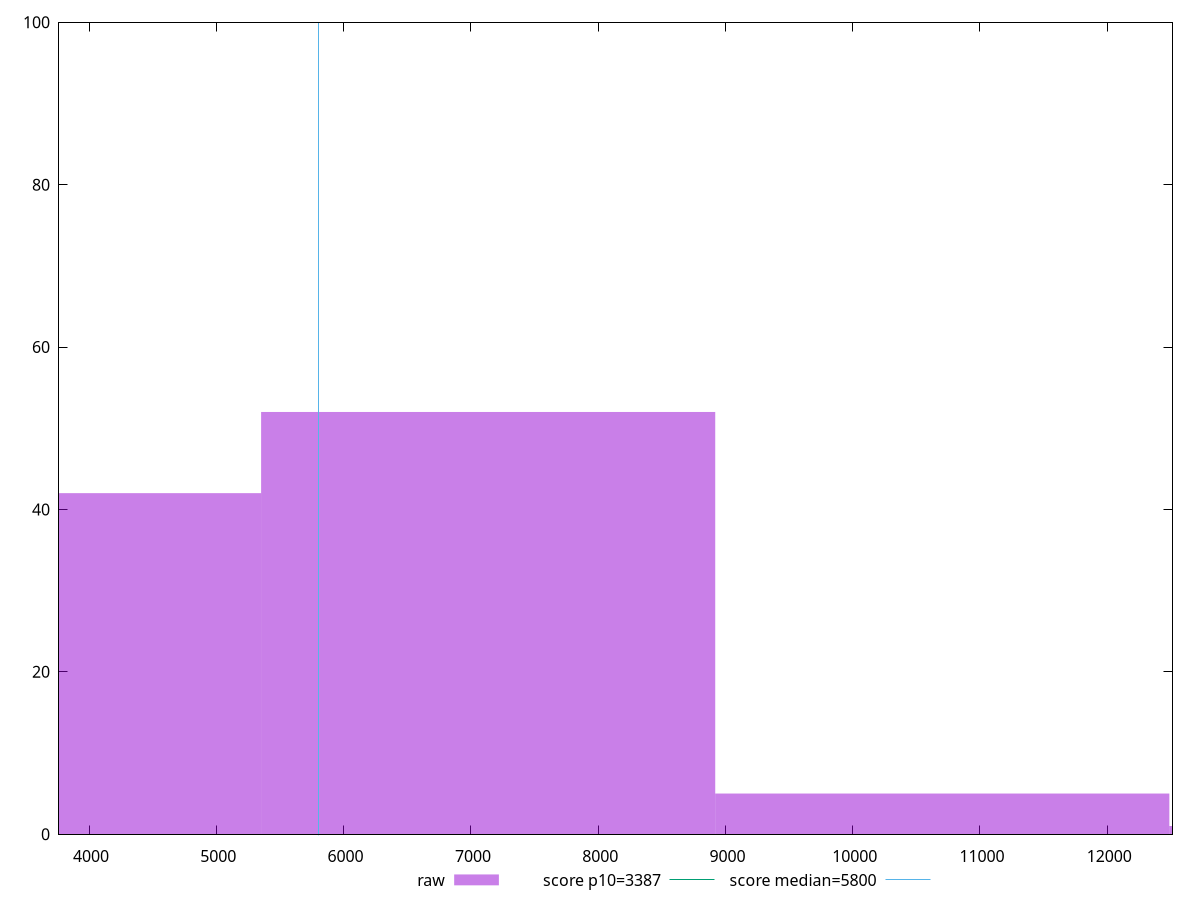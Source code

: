reset

$raw <<EOF
14271.65178072706 1
10703.738835545295 5
7135.82589036353 52
3567.912945181765 42
EOF

set key outside below
set boxwidth 3567.912945181765
set xrange [3763.8779361670236:12512.440109029718]
set yrange [0:100]
set trange [0:100]
set style fill transparent solid 0.5 noborder

set parametric
set terminal svg size 640, 490 enhanced background rgb 'white'
set output "report_00013_2021-02-09T12-04-24.940Z/speed-index/samples/pages+cached/raw/histogram.svg"

plot $raw title "raw" with boxes, \
     3387,t title "score p10=3387", \
     5800,t title "score median=5800"

reset
